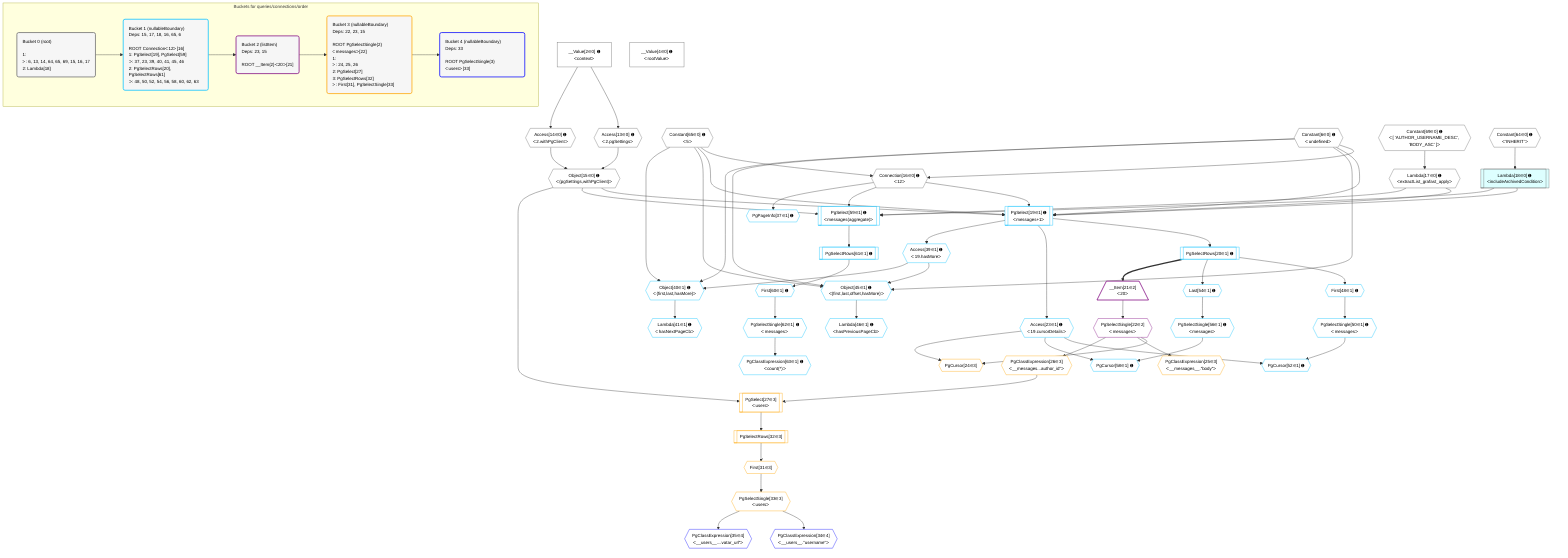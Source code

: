 %%{init: {'themeVariables': { 'fontSize': '12px'}}}%%
graph TD
    classDef path fill:#eee,stroke:#000,color:#000
    classDef plan fill:#fff,stroke-width:1px,color:#000
    classDef itemplan fill:#fff,stroke-width:2px,color:#000
    classDef unbatchedplan fill:#dff,stroke-width:1px,color:#000
    classDef sideeffectplan fill:#fcc,stroke-width:2px,color:#000
    classDef bucket fill:#f6f6f6,color:#000,stroke-width:2px,text-align:left


    %% plan dependencies
    Object15{{"Object[15∈0] ➊<br />ᐸ{pgSettings,withPgClient}ᐳ"}}:::plan
    Access13{{"Access[13∈0] ➊<br />ᐸ2.pgSettingsᐳ"}}:::plan
    Access14{{"Access[14∈0] ➊<br />ᐸ2.withPgClientᐳ"}}:::plan
    Access13 & Access14 --> Object15
    Connection16{{"Connection[16∈0] ➊<br />ᐸ12ᐳ"}}:::plan
    Constant65{{"Constant[65∈0] ➊<br />ᐸ5ᐳ"}}:::plan
    Constant6{{"Constant[6∈0] ➊<br />ᐸundefinedᐳ"}}:::plan
    Constant65 & Constant6 --> Connection16
    __Value2["__Value[2∈0] ➊<br />ᐸcontextᐳ"]:::plan
    __Value2 --> Access13
    __Value2 --> Access14
    Lambda17{{"Lambda[17∈0] ➊<br />ᐸextractList_grafast_applyᐳ"}}:::plan
    Constant69{{"Constant[69∈0] ➊<br />ᐸ[ 'AUTHOR_USERNAME_DESC', 'BODY_ASC' ]ᐳ"}}:::plan
    Constant69 --> Lambda17
    Lambda18[["Lambda[18∈0] ➊<br />ᐸincludeArchivedConditionᐳ"]]:::unbatchedplan
    Constant64{{"Constant[64∈0] ➊<br />ᐸ'INHERIT'ᐳ"}}:::plan
    Constant64 --> Lambda18
    __Value4["__Value[4∈0] ➊<br />ᐸrootValueᐳ"]:::plan
    PgSelect19[["PgSelect[19∈1] ➊<br />ᐸmessages+1ᐳ"]]:::plan
    Object15 & Lambda17 & Lambda18 & Connection16 & Constant65 & Constant6 --> PgSelect19
    Object45{{"Object[45∈1] ➊<br />ᐸ{first,last,offset,hasMore}ᐳ"}}:::plan
    Access39{{"Access[39∈1] ➊<br />ᐸ19.hasMoreᐳ"}}:::plan
    Constant65 & Constant6 & Constant6 & Access39 --> Object45
    PgSelect59[["PgSelect[59∈1] ➊<br />ᐸmessages(aggregate)ᐳ"]]:::plan
    Object15 & Lambda17 & Lambda18 & Connection16 --> PgSelect59
    Object40{{"Object[40∈1] ➊<br />ᐸ{first,last,hasMore}ᐳ"}}:::plan
    Constant65 & Constant6 & Access39 --> Object40
    PgCursor52{{"PgCursor[52∈1] ➊"}}:::plan
    PgSelectSingle50{{"PgSelectSingle[50∈1] ➊<br />ᐸmessagesᐳ"}}:::plan
    Access23{{"Access[23∈1] ➊<br />ᐸ19.cursorDetailsᐳ"}}:::plan
    PgSelectSingle50 & Access23 --> PgCursor52
    PgCursor58{{"PgCursor[58∈1] ➊"}}:::plan
    PgSelectSingle56{{"PgSelectSingle[56∈1] ➊<br />ᐸmessagesᐳ"}}:::plan
    PgSelectSingle56 & Access23 --> PgCursor58
    PgSelectRows20[["PgSelectRows[20∈1] ➊"]]:::plan
    PgSelect19 --> PgSelectRows20
    PgSelect19 --> Access23
    PgPageInfo37{{"PgPageInfo[37∈1] ➊"}}:::plan
    Connection16 --> PgPageInfo37
    PgSelect19 --> Access39
    Lambda41{{"Lambda[41∈1] ➊<br />ᐸhasNextPageCbᐳ"}}:::plan
    Object40 --> Lambda41
    Lambda46{{"Lambda[46∈1] ➊<br />ᐸhasPreviousPageCbᐳ"}}:::plan
    Object45 --> Lambda46
    First48{{"First[48∈1] ➊"}}:::plan
    PgSelectRows20 --> First48
    First48 --> PgSelectSingle50
    Last54{{"Last[54∈1] ➊"}}:::plan
    PgSelectRows20 --> Last54
    Last54 --> PgSelectSingle56
    First60{{"First[60∈1] ➊"}}:::plan
    PgSelectRows61[["PgSelectRows[61∈1] ➊"]]:::plan
    PgSelectRows61 --> First60
    PgSelect59 --> PgSelectRows61
    PgSelectSingle62{{"PgSelectSingle[62∈1] ➊<br />ᐸmessagesᐳ"}}:::plan
    First60 --> PgSelectSingle62
    PgClassExpression63{{"PgClassExpression[63∈1] ➊<br />ᐸcount(*)ᐳ"}}:::plan
    PgSelectSingle62 --> PgClassExpression63
    __Item21[/"__Item[21∈2]<br />ᐸ20ᐳ"\]:::itemplan
    PgSelectRows20 ==> __Item21
    PgSelectSingle22{{"PgSelectSingle[22∈2]<br />ᐸmessagesᐳ"}}:::plan
    __Item21 --> PgSelectSingle22
    PgCursor24{{"PgCursor[24∈3]"}}:::plan
    PgSelectSingle22 & Access23 --> PgCursor24
    PgSelect27[["PgSelect[27∈3]<br />ᐸusersᐳ"]]:::plan
    PgClassExpression26{{"PgClassExpression[26∈3]<br />ᐸ__messages...author_id”ᐳ"}}:::plan
    Object15 & PgClassExpression26 --> PgSelect27
    PgClassExpression25{{"PgClassExpression[25∈3]<br />ᐸ__messages__.”body”ᐳ"}}:::plan
    PgSelectSingle22 --> PgClassExpression25
    PgSelectSingle22 --> PgClassExpression26
    First31{{"First[31∈3]"}}:::plan
    PgSelectRows32[["PgSelectRows[32∈3]"]]:::plan
    PgSelectRows32 --> First31
    PgSelect27 --> PgSelectRows32
    PgSelectSingle33{{"PgSelectSingle[33∈3]<br />ᐸusersᐳ"}}:::plan
    First31 --> PgSelectSingle33
    PgClassExpression34{{"PgClassExpression[34∈4]<br />ᐸ__users__.”username”ᐳ"}}:::plan
    PgSelectSingle33 --> PgClassExpression34
    PgClassExpression35{{"PgClassExpression[35∈4]<br />ᐸ__users__....vatar_url”ᐳ"}}:::plan
    PgSelectSingle33 --> PgClassExpression35

    %% define steps

    subgraph "Buckets for queries/connections/order"
    Bucket0("Bucket 0 (root)<br /><br />1: <br />ᐳ: 6, 13, 14, 64, 65, 69, 15, 16, 17<br />2: Lambda[18]"):::bucket
    classDef bucket0 stroke:#696969
    class Bucket0,__Value2,__Value4,Constant6,Access13,Access14,Object15,Connection16,Lambda17,Lambda18,Constant64,Constant65,Constant69 bucket0
    Bucket1("Bucket 1 (nullableBoundary)<br />Deps: 15, 17, 18, 16, 65, 6<br /><br />ROOT Connectionᐸ12ᐳ[16]<br />1: PgSelect[19], PgSelect[59]<br />ᐳ: 37, 23, 39, 40, 41, 45, 46<br />2: PgSelectRows[20], PgSelectRows[61]<br />ᐳ: 48, 50, 52, 54, 56, 58, 60, 62, 63"):::bucket
    classDef bucket1 stroke:#00bfff
    class Bucket1,PgSelect19,PgSelectRows20,Access23,PgPageInfo37,Access39,Object40,Lambda41,Object45,Lambda46,First48,PgSelectSingle50,PgCursor52,Last54,PgSelectSingle56,PgCursor58,PgSelect59,First60,PgSelectRows61,PgSelectSingle62,PgClassExpression63 bucket1
    Bucket2("Bucket 2 (listItem)<br />Deps: 23, 15<br /><br />ROOT __Item{2}ᐸ20ᐳ[21]"):::bucket
    classDef bucket2 stroke:#7f007f
    class Bucket2,__Item21,PgSelectSingle22 bucket2
    Bucket3("Bucket 3 (nullableBoundary)<br />Deps: 22, 23, 15<br /><br />ROOT PgSelectSingle{2}ᐸmessagesᐳ[22]<br />1: <br />ᐳ: 24, 25, 26<br />2: PgSelect[27]<br />3: PgSelectRows[32]<br />ᐳ: First[31], PgSelectSingle[33]"):::bucket
    classDef bucket3 stroke:#ffa500
    class Bucket3,PgCursor24,PgClassExpression25,PgClassExpression26,PgSelect27,First31,PgSelectRows32,PgSelectSingle33 bucket3
    Bucket4("Bucket 4 (nullableBoundary)<br />Deps: 33<br /><br />ROOT PgSelectSingle{3}ᐸusersᐳ[33]"):::bucket
    classDef bucket4 stroke:#0000ff
    class Bucket4,PgClassExpression34,PgClassExpression35 bucket4
    Bucket0 --> Bucket1
    Bucket1 --> Bucket2
    Bucket2 --> Bucket3
    Bucket3 --> Bucket4
    end